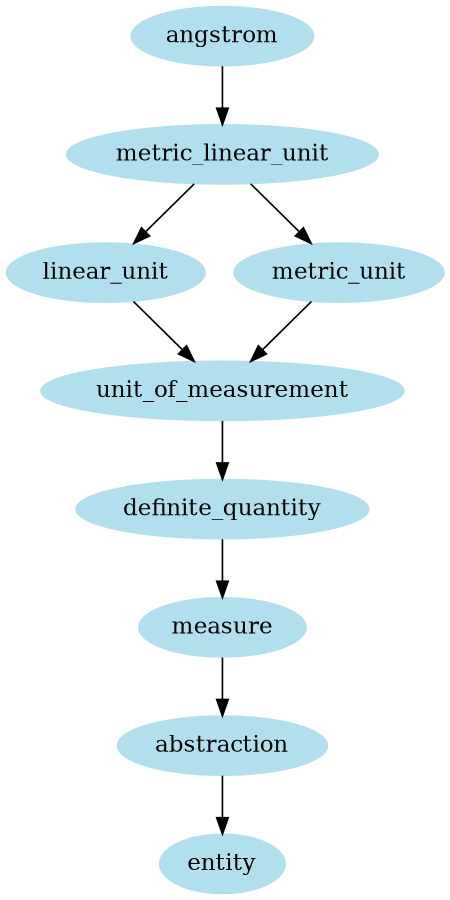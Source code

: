 digraph unix {
	node [color=lightblue2 style=filled]
	size="6,6"
	angstrom -> metric_linear_unit
	metric_linear_unit -> linear_unit
	linear_unit -> unit_of_measurement
	unit_of_measurement -> definite_quantity
	definite_quantity -> measure
	measure -> abstraction
	abstraction -> entity
	metric_linear_unit -> metric_unit
	metric_unit -> unit_of_measurement
}
